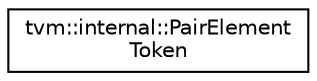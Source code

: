 digraph "Graphical Class Hierarchy"
{
  edge [fontname="Helvetica",fontsize="10",labelfontname="Helvetica",labelfontsize="10"];
  node [fontname="Helvetica",fontsize="10",shape=record];
  rankdir="LR";
  Node0 [label="tvm::internal::PairElement\lToken",height=0.2,width=0.4,color="black", fillcolor="white", style="filled",URL="$classtvm_1_1internal_1_1PairElementToken.html"];
}
